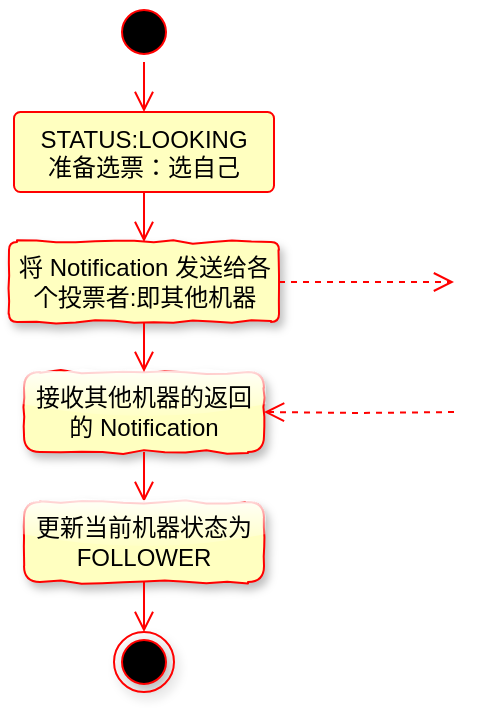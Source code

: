 <mxfile version="10.7.7" type="device"><diagram id="ByiMjxwKstvwrWp4otwg" name="Page-1"><mxGraphModel dx="748" dy="539" grid="1" gridSize="10" guides="1" tooltips="1" connect="1" arrows="1" fold="1" page="1" pageScale="1" pageWidth="827" pageHeight="1169" math="0" shadow="0"><root><mxCell id="0"/><mxCell id="1" parent="0"/><mxCell id="eAosYDZ1buL3gpcoNT32-1" value="" style="ellipse;html=1;shape=startState;fillColor=#000000;strokeColor=#ff0000;" vertex="1" parent="1"><mxGeometry x="150" y="15" width="30" height="30" as="geometry"/></mxCell><mxCell id="eAosYDZ1buL3gpcoNT32-2" value="" style="edgeStyle=orthogonalEdgeStyle;html=1;verticalAlign=bottom;endArrow=open;endSize=8;strokeColor=#ff0000;entryX=0.5;entryY=0;entryDx=0;entryDy=0;" edge="1" source="eAosYDZ1buL3gpcoNT32-1" parent="1" target="eAosYDZ1buL3gpcoNT32-3"><mxGeometry relative="1" as="geometry"><mxPoint x="140" y="110" as="targetPoint"/></mxGeometry></mxCell><mxCell id="eAosYDZ1buL3gpcoNT32-3" value="STATUS:LOOKING&lt;br&gt;准备选票：选自己&lt;br&gt;" style="rounded=1;whiteSpace=wrap;html=1;arcSize=8;fontColor=#000000;fillColor=#ffffc0;strokeColor=#ff0000;verticalAlign=top;" vertex="1" parent="1"><mxGeometry x="100" y="70" width="130" height="40" as="geometry"/></mxCell><mxCell id="eAosYDZ1buL3gpcoNT32-4" value="" style="edgeStyle=orthogonalEdgeStyle;html=1;verticalAlign=bottom;endArrow=open;endSize=8;strokeColor=#ff0000;entryX=0.5;entryY=0;entryDx=0;entryDy=0;" edge="1" source="eAosYDZ1buL3gpcoNT32-3" parent="1" target="ZamuXSIgVMZ3NP2Enz3f-1"><mxGeometry relative="1" as="geometry"><mxPoint x="165" y="280" as="targetPoint"/><Array as="points"/></mxGeometry></mxCell><mxCell id="ZamuXSIgVMZ3NP2Enz3f-1" value="将 Notification 发送给各个投票者:即其他机器" style="rounded=1;whiteSpace=wrap;html=1;arcSize=10;fontColor=#000000;fillColor=#ffffc0;strokeColor=#ff0000;shadow=1;glass=0;comic=1;" vertex="1" parent="1"><mxGeometry x="97.5" y="135" width="135" height="40" as="geometry"/></mxCell><mxCell id="ZamuXSIgVMZ3NP2Enz3f-2" value="接收其他机器的返回的 Notification" style="rounded=1;whiteSpace=wrap;html=1;arcSize=20;fontColor=#000000;fillColor=#ffffc0;strokeColor=#ff0000;shadow=1;glass=1;comic=1;align=center;" vertex="1" parent="1"><mxGeometry x="105" y="200" width="120" height="40" as="geometry"/></mxCell><mxCell id="ZamuXSIgVMZ3NP2Enz3f-3" value="" style="edgeStyle=orthogonalEdgeStyle;html=1;verticalAlign=bottom;endArrow=open;endSize=8;strokeColor=#ff0000;entryX=0.5;entryY=0;entryDx=0;entryDy=0;" edge="1" source="ZamuXSIgVMZ3NP2Enz3f-2" parent="1" target="ZamuXSIgVMZ3NP2Enz3f-7"><mxGeometry relative="1" as="geometry"><mxPoint x="165" y="300" as="targetPoint"/></mxGeometry></mxCell><mxCell id="ZamuXSIgVMZ3NP2Enz3f-5" value="" style="edgeStyle=orthogonalEdgeStyle;html=1;verticalAlign=bottom;endArrow=open;endSize=8;strokeColor=#ff0000;exitX=0.5;exitY=1;exitDx=0;exitDy=0;entryX=0.5;entryY=0;entryDx=0;entryDy=0;" edge="1" parent="1" source="ZamuXSIgVMZ3NP2Enz3f-1" target="ZamuXSIgVMZ3NP2Enz3f-2"><mxGeometry relative="1" as="geometry"><mxPoint x="167.5" y="345" as="targetPoint"/><mxPoint x="167.5" y="285" as="sourcePoint"/></mxGeometry></mxCell><mxCell id="ZamuXSIgVMZ3NP2Enz3f-6" value="" style="edgeStyle=orthogonalEdgeStyle;html=1;verticalAlign=bottom;endArrow=open;endSize=8;strokeColor=#ff0000;entryX=1;entryY=0.5;entryDx=0;entryDy=0;dashed=1;" edge="1" parent="1" target="ZamuXSIgVMZ3NP2Enz3f-2"><mxGeometry relative="1" as="geometry"><mxPoint x="175" y="310" as="targetPoint"/><mxPoint x="320" y="220" as="sourcePoint"/></mxGeometry></mxCell><mxCell id="ZamuXSIgVMZ3NP2Enz3f-7" value="更新当前机器状态为&lt;br&gt;FOLLOWER&lt;br&gt;" style="rounded=1;whiteSpace=wrap;html=1;arcSize=20;fontColor=#000000;fillColor=#ffffc0;strokeColor=#ff0000;shadow=1;glass=1;comic=1;align=center;" vertex="1" parent="1"><mxGeometry x="105" y="265" width="120" height="40" as="geometry"/></mxCell><mxCell id="ZamuXSIgVMZ3NP2Enz3f-8" value="" style="edgeStyle=orthogonalEdgeStyle;html=1;verticalAlign=bottom;endArrow=open;endSize=8;strokeColor=#ff0000;dashed=1;exitX=1;exitY=0.5;exitDx=0;exitDy=0;" edge="1" parent="1" source="ZamuXSIgVMZ3NP2Enz3f-1"><mxGeometry relative="1" as="geometry"><mxPoint x="320" y="155" as="targetPoint"/><mxPoint x="320" y="245" as="sourcePoint"/></mxGeometry></mxCell><mxCell id="ZamuXSIgVMZ3NP2Enz3f-11" value="" style="ellipse;html=1;shape=endState;fillColor=#000000;strokeColor=#ff0000;rounded=1;shadow=1;glass=0;comic=1;align=center;" vertex="1" parent="1"><mxGeometry x="150" y="330" width="30" height="30" as="geometry"/></mxCell><mxCell id="ZamuXSIgVMZ3NP2Enz3f-12" value="" style="edgeStyle=orthogonalEdgeStyle;html=1;verticalAlign=bottom;endArrow=open;endSize=8;strokeColor=#ff0000;entryX=0.5;entryY=0;entryDx=0;entryDy=0;exitX=0.5;exitY=1;exitDx=0;exitDy=0;" edge="1" parent="1" source="ZamuXSIgVMZ3NP2Enz3f-7" target="ZamuXSIgVMZ3NP2Enz3f-11"><mxGeometry relative="1" as="geometry"><mxPoint x="175" y="275" as="targetPoint"/><mxPoint x="200" y="325" as="sourcePoint"/></mxGeometry></mxCell></root></mxGraphModel></diagram><diagram id="wrtXLJkAduNqfHNk4z2-" name="QuorumCnxManager"><mxGraphModel dx="748" dy="539" grid="1" gridSize="10" guides="1" tooltips="1" connect="1" arrows="1" fold="1" page="1" pageScale="1" pageWidth="827" pageHeight="1169" math="0" shadow="0"><root><mxCell id="M-S2zvfZ-ES14rfzEKpA-0"/><mxCell id="M-S2zvfZ-ES14rfzEKpA-1" parent="M-S2zvfZ-ES14rfzEKpA-0"/><mxCell id="M-S2zvfZ-ES14rfzEKpA-3" value="Server1" style="swimlane;rounded=1;shadow=1;glass=1;comic=1;align=center;" vertex="1" parent="M-S2zvfZ-ES14rfzEKpA-1"><mxGeometry x="220" y="415" width="360" height="515" as="geometry"/></mxCell><mxCell id="M-S2zvfZ-ES14rfzEKpA-11" value="" style="edgeStyle=orthogonalEdgeStyle;rounded=0;orthogonalLoop=1;jettySize=auto;html=1;exitX=0.25;exitY=1;exitDx=0;exitDy=0;" edge="1" parent="M-S2zvfZ-ES14rfzEKpA-3" source="M-S2zvfZ-ES14rfzEKpA-2" target="M-S2zvfZ-ES14rfzEKpA-10"><mxGeometry relative="1" as="geometry"/></mxCell><mxCell id="M-S2zvfZ-ES14rfzEKpA-2" value="QuorumCnxManager" style="rounded=1;whiteSpace=wrap;html=1;shadow=1;glass=1;comic=1;align=left;" vertex="1" parent="M-S2zvfZ-ES14rfzEKpA-3"><mxGeometry x="60" y="45" width="120" height="30" as="geometry"/></mxCell><mxCell id="M-S2zvfZ-ES14rfzEKpA-19" value="" style="edgeStyle=orthogonalEdgeStyle;rounded=0;orthogonalLoop=1;jettySize=auto;html=1;entryX=0;entryY=0.5;entryDx=0;entryDy=0;entryPerimeter=0;" edge="1" parent="M-S2zvfZ-ES14rfzEKpA-3" source="M-S2zvfZ-ES14rfzEKpA-10" target="M-S2zvfZ-ES14rfzEKpA-17"><mxGeometry relative="1" as="geometry"/></mxCell><mxCell id="M-S2zvfZ-ES14rfzEKpA-10" value="WorkerReceiver" style="rounded=1;whiteSpace=wrap;html=1;shadow=1;glass=1;comic=1;align=left;" vertex="1" parent="M-S2zvfZ-ES14rfzEKpA-3"><mxGeometry x="8.5" y="120" width="100" height="30" as="geometry"/></mxCell><mxCell id="M-S2zvfZ-ES14rfzEKpA-16" value="" style="edgeStyle=orthogonalEdgeStyle;rounded=0;orthogonalLoop=1;jettySize=auto;html=1;entryX=0.75;entryY=1;entryDx=0;entryDy=0;" edge="1" parent="M-S2zvfZ-ES14rfzEKpA-3" source="M-S2zvfZ-ES14rfzEKpA-12" target="M-S2zvfZ-ES14rfzEKpA-2"><mxGeometry relative="1" as="geometry"><mxPoint x="183" y="25" as="targetPoint"/></mxGeometry></mxCell><mxCell id="M-S2zvfZ-ES14rfzEKpA-12" value="WorkerSender" style="rounded=1;whiteSpace=wrap;html=1;shadow=1;glass=1;comic=1;align=left;" vertex="1" parent="M-S2zvfZ-ES14rfzEKpA-3"><mxGeometry x="131.5" y="120" width="100" height="30" as="geometry"/></mxCell><mxCell id="M-S2zvfZ-ES14rfzEKpA-17" value="&lt;font color=&quot;#000000&quot;&gt;recvqueue&lt;/font&gt;" style="outlineConnect=0;dashed=0;verticalLabelPosition=bottom;verticalAlign=top;align=center;html=1;shape=mxgraph.aws3.queue;fillColor=#a20025;rounded=1;shadow=1;glass=1;comic=1;direction=south;strokeColor=#6F0000;fontColor=#ffffff;" vertex="1" parent="M-S2zvfZ-ES14rfzEKpA-3"><mxGeometry x="34.75" y="185.25" width="48" height="73.5" as="geometry"/></mxCell><mxCell id="Ws9npnqUj5KSzPQobzWY-1" value="" style="edgeStyle=orthogonalEdgeStyle;rounded=0;orthogonalLoop=1;jettySize=auto;html=1;entryX=0.5;entryY=1;entryDx=0;entryDy=0;" edge="1" parent="M-S2zvfZ-ES14rfzEKpA-3" source="M-S2zvfZ-ES14rfzEKpA-18" target="M-S2zvfZ-ES14rfzEKpA-12"><mxGeometry relative="1" as="geometry"><mxPoint x="181.75" y="105.25" as="targetPoint"/></mxGeometry></mxCell><mxCell id="M-S2zvfZ-ES14rfzEKpA-18" value="&lt;font color=&quot;#000000&quot;&gt;sendqueue&lt;/font&gt;" style="outlineConnect=0;dashed=0;verticalLabelPosition=bottom;verticalAlign=top;align=center;html=1;shape=mxgraph.aws3.queue;fillColor=#008a00;rounded=1;shadow=1;glass=1;comic=1;direction=north;strokeColor=#005700;fontColor=#ffffff;" vertex="1" parent="M-S2zvfZ-ES14rfzEKpA-3"><mxGeometry x="157.75" y="185.25" width="48" height="73.5" as="geometry"/></mxCell><mxCell id="Ws9npnqUj5KSzPQobzWY-45" value="outofelection" style="strokeColor=#dddddd;fillColor=#ffffff;shadow=1;strokeWidth=1;rounded=1;absoluteArcSize=1;arcSize=2;labelPosition=center;verticalLabelPosition=middle;align=center;verticalAlign=bottom;spacingLeft=0;fontColor=#999999;fontSize=12;whiteSpace=wrap;spacingBottom=2;glass=1;comic=1;" vertex="1" parent="M-S2zvfZ-ES14rfzEKpA-3"><mxGeometry x="25" y="335" width="70" height="85" as="geometry"/></mxCell><mxCell id="Ws9npnqUj5KSzPQobzWY-46" value="" style="dashed=0;connectable=0;html=1;fillColor=#757575;strokeColor=none;shape=mxgraph.gcp2.list;part=1;" vertex="1" parent="Ws9npnqUj5KSzPQobzWY-45"><mxGeometry x="0.5" width="44.5" height="50" relative="1" as="geometry"><mxPoint x="-22.25" y="10" as="offset"/></mxGeometry></mxCell><mxCell id="Ws9npnqUj5KSzPQobzWY-43" value="recvset" style="strokeColor=#dddddd;fillColor=#ffffff;shadow=1;strokeWidth=1;rounded=1;absoluteArcSize=1;arcSize=2;labelPosition=center;verticalLabelPosition=middle;align=center;verticalAlign=bottom;spacingLeft=0;fontColor=#999999;fontSize=12;whiteSpace=wrap;spacingBottom=2;glass=1;comic=1;" vertex="1" parent="M-S2zvfZ-ES14rfzEKpA-3"><mxGeometry x="146.5" y="335" width="70" height="85" as="geometry"/></mxCell><mxCell id="Ws9npnqUj5KSzPQobzWY-44" value="" style="dashed=0;connectable=0;html=1;fillColor=#757575;strokeColor=none;shape=mxgraph.gcp2.list;part=1;" vertex="1" parent="Ws9npnqUj5KSzPQobzWY-43"><mxGeometry x="0.5" width="44.5" height="50" relative="1" as="geometry"><mxPoint x="-22.25" y="10" as="offset"/></mxGeometry></mxCell><mxCell id="M-S2zvfZ-ES14rfzEKpA-4" value="Server2" style="swimlane;rounded=1;shadow=1;glass=1;comic=1;align=center;" vertex="1" parent="M-S2zvfZ-ES14rfzEKpA-1"><mxGeometry x="70" y="250" width="200" height="100" as="geometry"/></mxCell><mxCell id="M-S2zvfZ-ES14rfzEKpA-6" value="QuorumCnxManager" style="rounded=1;whiteSpace=wrap;html=1;shadow=1;glass=1;comic=1;align=left;" vertex="1" parent="M-S2zvfZ-ES14rfzEKpA-4"><mxGeometry x="40" y="45" width="120" height="30" as="geometry"/></mxCell><mxCell id="M-S2zvfZ-ES14rfzEKpA-5" value="Server3" style="swimlane;rounded=1;shadow=1;glass=1;comic=1;align=center;" vertex="1" parent="M-S2zvfZ-ES14rfzEKpA-1"><mxGeometry x="420" y="250" width="200" height="100" as="geometry"/></mxCell><mxCell id="M-S2zvfZ-ES14rfzEKpA-8" value="QuorumCnxManager" style="rounded=1;whiteSpace=wrap;html=1;shadow=1;glass=1;comic=1;align=left;" vertex="1" parent="M-S2zvfZ-ES14rfzEKpA-5"><mxGeometry x="40" y="45" width="120" height="30" as="geometry"/></mxCell><mxCell id="M-S2zvfZ-ES14rfzEKpA-7" value="" style="edgeStyle=orthogonalEdgeStyle;rounded=0;orthogonalLoop=1;jettySize=auto;html=1;exitX=0.25;exitY=0;exitDx=0;exitDy=0;" edge="1" parent="M-S2zvfZ-ES14rfzEKpA-1" source="M-S2zvfZ-ES14rfzEKpA-2" target="M-S2zvfZ-ES14rfzEKpA-6"><mxGeometry relative="1" as="geometry"/></mxCell><mxCell id="M-S2zvfZ-ES14rfzEKpA-9" value="" style="edgeStyle=orthogonalEdgeStyle;rounded=0;orthogonalLoop=1;jettySize=auto;html=1;exitX=0.75;exitY=0;exitDx=0;exitDy=0;" edge="1" parent="M-S2zvfZ-ES14rfzEKpA-1" source="M-S2zvfZ-ES14rfzEKpA-2" target="M-S2zvfZ-ES14rfzEKpA-8"><mxGeometry relative="1" as="geometry"><Array as="points"><mxPoint x="380" y="390"/><mxPoint x="520" y="390"/></Array></mxGeometry></mxCell></root></mxGraphModel></diagram></mxfile>